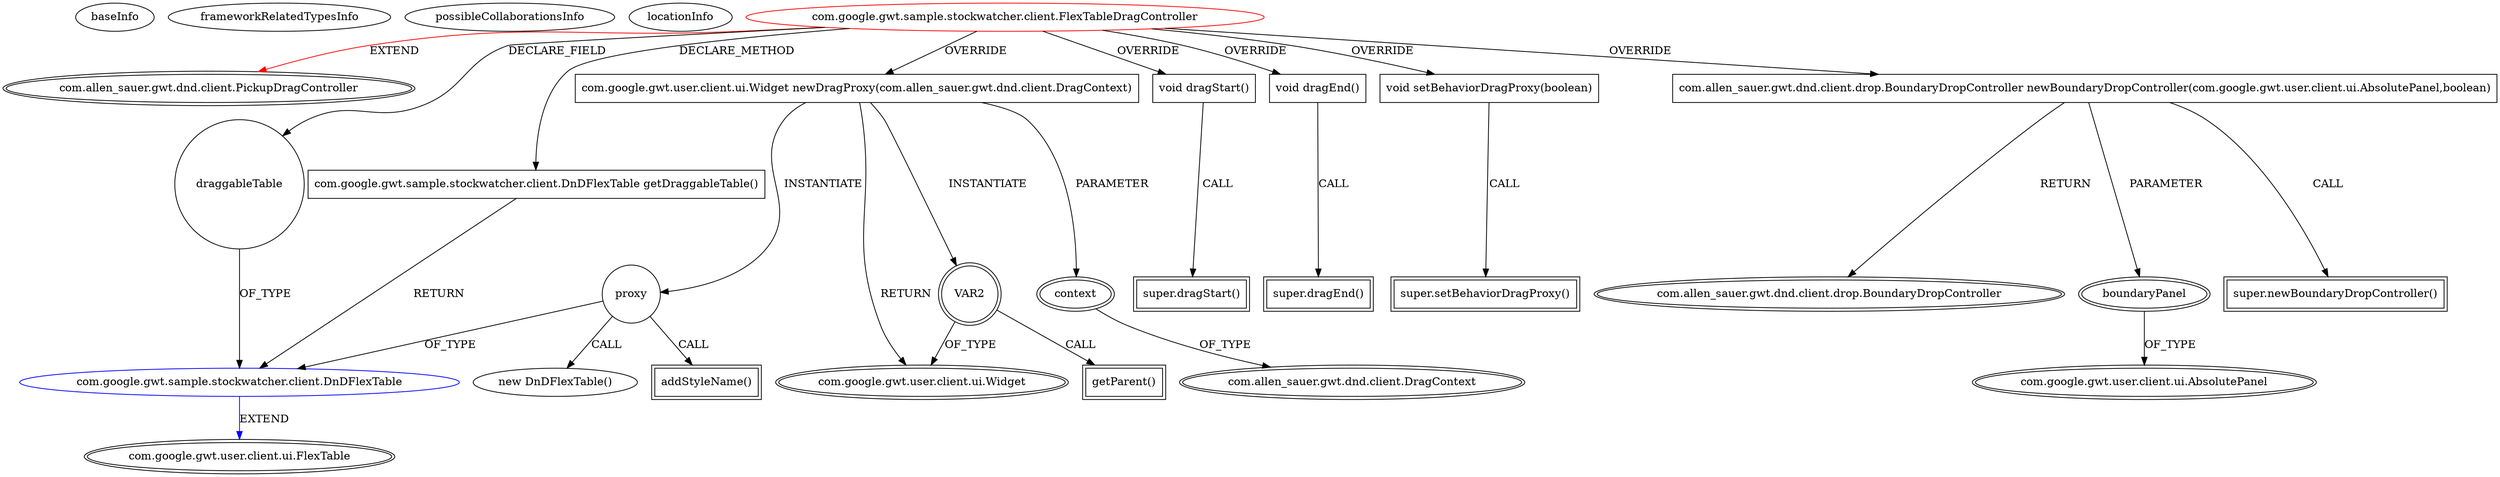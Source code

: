 digraph {
baseInfo[graphId=1084,category="extension_graph",isAnonymous=false,possibleRelation=true]
frameworkRelatedTypesInfo[0="com.allen_sauer.gwt.dnd.client.PickupDragController"]
possibleCollaborationsInfo[0="1084~CLIENT_METHOD_DECLARATION-RETURN_TYPE-OVERRIDING_METHOD_DECLARATION-INSTANTIATION-FIELD_DECLARATION-~com.allen_sauer.gwt.dnd.client.PickupDragController ~com.google.gwt.user.client.ui.FlexTable ~false~false"]
locationInfo[projectName="chrte-TemperatureWatcher",filePath="/chrte-TemperatureWatcher/TemperatureWatcher-master/src/com/google/gwt/sample/stockwatcher/client/FlexTableDragController.java",contextSignature="FlexTableDragController",graphId="1084"]
0[label="com.google.gwt.sample.stockwatcher.client.FlexTableDragController",vertexType="ROOT_CLIENT_CLASS_DECLARATION",isFrameworkType=false,color=red]
1[label="com.allen_sauer.gwt.dnd.client.PickupDragController",vertexType="FRAMEWORK_CLASS_TYPE",isFrameworkType=true,peripheries=2]
2[label="draggableTable",vertexType="FIELD_DECLARATION",isFrameworkType=false,shape=circle]
3[label="com.google.gwt.sample.stockwatcher.client.DnDFlexTable",vertexType="REFERENCE_CLIENT_CLASS_DECLARATION",isFrameworkType=false,color=blue]
4[label="com.google.gwt.user.client.ui.FlexTable",vertexType="FRAMEWORK_CLASS_TYPE",isFrameworkType=true,peripheries=2]
5[label="void dragStart()",vertexType="OVERRIDING_METHOD_DECLARATION",isFrameworkType=false,shape=box]
6[label="super.dragStart()",vertexType="SUPER_CALL",isFrameworkType=true,peripheries=2,shape=box]
7[label="void dragEnd()",vertexType="OVERRIDING_METHOD_DECLARATION",isFrameworkType=false,shape=box]
8[label="super.dragEnd()",vertexType="SUPER_CALL",isFrameworkType=true,peripheries=2,shape=box]
9[label="void setBehaviorDragProxy(boolean)",vertexType="OVERRIDING_METHOD_DECLARATION",isFrameworkType=false,shape=box]
10[label="super.setBehaviorDragProxy()",vertexType="SUPER_CALL",isFrameworkType=true,peripheries=2,shape=box]
11[label="com.allen_sauer.gwt.dnd.client.drop.BoundaryDropController newBoundaryDropController(com.google.gwt.user.client.ui.AbsolutePanel,boolean)",vertexType="OVERRIDING_METHOD_DECLARATION",isFrameworkType=false,shape=box]
12[label="com.allen_sauer.gwt.dnd.client.drop.BoundaryDropController",vertexType="FRAMEWORK_CLASS_TYPE",isFrameworkType=true,peripheries=2]
13[label="boundaryPanel",vertexType="PARAMETER_DECLARATION",isFrameworkType=true,peripheries=2]
14[label="com.google.gwt.user.client.ui.AbsolutePanel",vertexType="FRAMEWORK_CLASS_TYPE",isFrameworkType=true,peripheries=2]
15[label="super.newBoundaryDropController()",vertexType="SUPER_CALL",isFrameworkType=true,peripheries=2,shape=box]
16[label="com.google.gwt.user.client.ui.Widget newDragProxy(com.allen_sauer.gwt.dnd.client.DragContext)",vertexType="OVERRIDING_METHOD_DECLARATION",isFrameworkType=false,shape=box]
17[label="com.google.gwt.user.client.ui.Widget",vertexType="FRAMEWORK_CLASS_TYPE",isFrameworkType=true,peripheries=2]
18[label="context",vertexType="PARAMETER_DECLARATION",isFrameworkType=true,peripheries=2]
19[label="com.allen_sauer.gwt.dnd.client.DragContext",vertexType="FRAMEWORK_CLASS_TYPE",isFrameworkType=true,peripheries=2]
21[label="proxy",vertexType="VARIABLE_EXPRESION",isFrameworkType=false,shape=circle]
20[label="new DnDFlexTable()",vertexType="CONSTRUCTOR_CALL",isFrameworkType=false]
24[label="addStyleName()",vertexType="INSIDE_CALL",isFrameworkType=true,peripheries=2,shape=box]
25[label="VAR2",vertexType="VARIABLE_EXPRESION",isFrameworkType=true,peripheries=2,shape=circle]
26[label="getParent()",vertexType="INSIDE_CALL",isFrameworkType=true,peripheries=2,shape=box]
28[label="com.google.gwt.sample.stockwatcher.client.DnDFlexTable getDraggableTable()",vertexType="CLIENT_METHOD_DECLARATION",isFrameworkType=false,shape=box]
0->1[label="EXTEND",color=red]
0->2[label="DECLARE_FIELD"]
3->4[label="EXTEND",color=blue]
2->3[label="OF_TYPE"]
0->5[label="OVERRIDE"]
5->6[label="CALL"]
0->7[label="OVERRIDE"]
7->8[label="CALL"]
0->9[label="OVERRIDE"]
9->10[label="CALL"]
0->11[label="OVERRIDE"]
11->12[label="RETURN"]
13->14[label="OF_TYPE"]
11->13[label="PARAMETER"]
11->15[label="CALL"]
0->16[label="OVERRIDE"]
16->17[label="RETURN"]
18->19[label="OF_TYPE"]
16->18[label="PARAMETER"]
16->21[label="INSTANTIATE"]
21->3[label="OF_TYPE"]
21->20[label="CALL"]
21->24[label="CALL"]
16->25[label="INSTANTIATE"]
25->17[label="OF_TYPE"]
25->26[label="CALL"]
0->28[label="DECLARE_METHOD"]
28->3[label="RETURN"]
}
